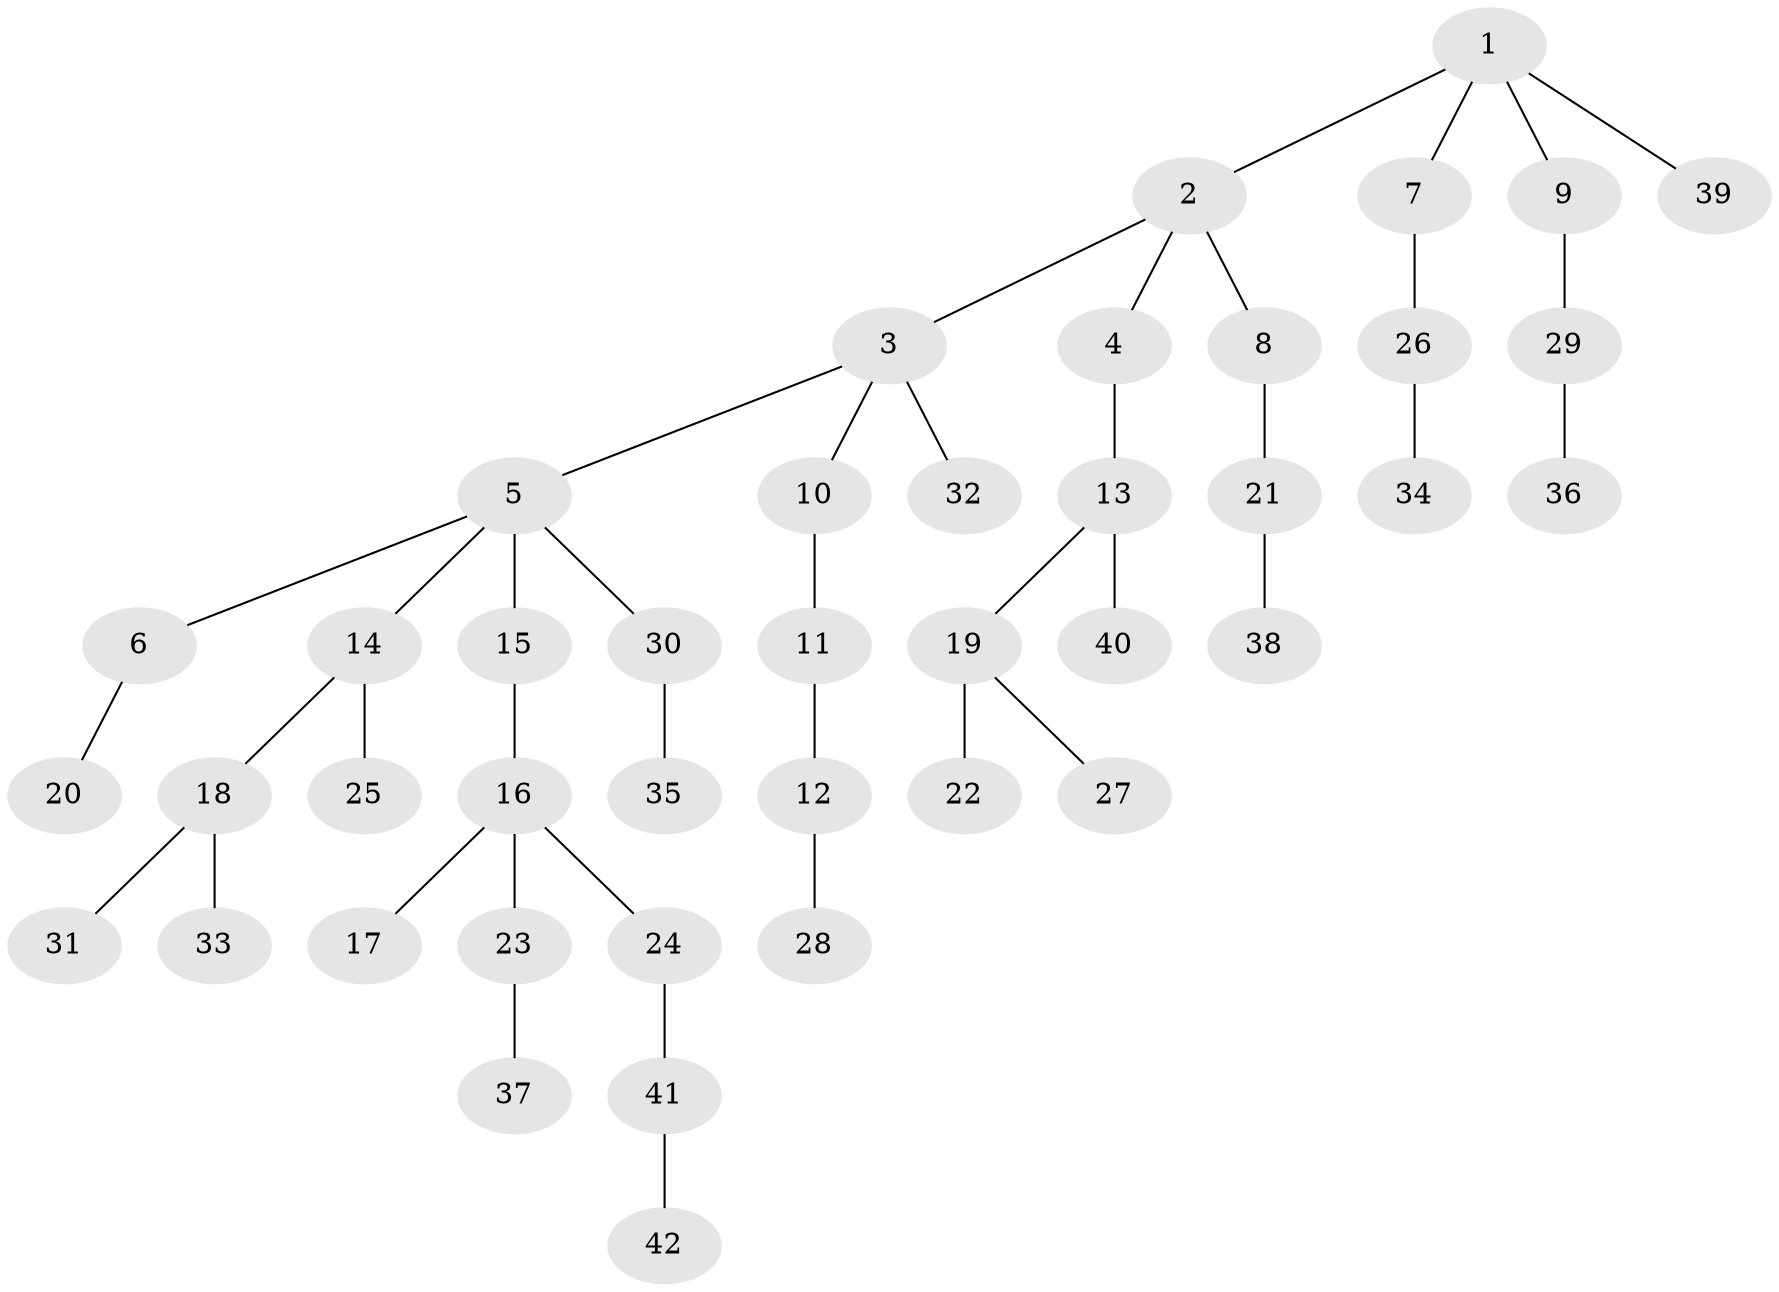 // original degree distribution, {5: 0.0847457627118644, 3: 0.1016949152542373, 2: 0.22033898305084745, 1: 0.5254237288135594, 4: 0.06779661016949153}
// Generated by graph-tools (version 1.1) at 2025/51/03/04/25 22:51:46]
// undirected, 42 vertices, 41 edges
graph export_dot {
  node [color=gray90,style=filled];
  1;
  2;
  3;
  4;
  5;
  6;
  7;
  8;
  9;
  10;
  11;
  12;
  13;
  14;
  15;
  16;
  17;
  18;
  19;
  20;
  21;
  22;
  23;
  24;
  25;
  26;
  27;
  28;
  29;
  30;
  31;
  32;
  33;
  34;
  35;
  36;
  37;
  38;
  39;
  40;
  41;
  42;
  1 -- 2 [weight=1.0];
  1 -- 7 [weight=1.0];
  1 -- 9 [weight=1.0];
  1 -- 39 [weight=1.0];
  2 -- 3 [weight=1.0];
  2 -- 4 [weight=1.0];
  2 -- 8 [weight=1.0];
  3 -- 5 [weight=1.0];
  3 -- 10 [weight=1.0];
  3 -- 32 [weight=1.0];
  4 -- 13 [weight=1.0];
  5 -- 6 [weight=1.0];
  5 -- 14 [weight=1.0];
  5 -- 15 [weight=1.0];
  5 -- 30 [weight=1.0];
  6 -- 20 [weight=1.0];
  7 -- 26 [weight=1.0];
  8 -- 21 [weight=1.0];
  9 -- 29 [weight=1.0];
  10 -- 11 [weight=1.0];
  11 -- 12 [weight=1.0];
  12 -- 28 [weight=1.0];
  13 -- 19 [weight=1.0];
  13 -- 40 [weight=1.0];
  14 -- 18 [weight=1.0];
  14 -- 25 [weight=1.0];
  15 -- 16 [weight=1.0];
  16 -- 17 [weight=1.0];
  16 -- 23 [weight=1.0];
  16 -- 24 [weight=1.0];
  18 -- 31 [weight=1.0];
  18 -- 33 [weight=1.0];
  19 -- 22 [weight=1.0];
  19 -- 27 [weight=1.0];
  21 -- 38 [weight=1.0];
  23 -- 37 [weight=1.0];
  24 -- 41 [weight=1.0];
  26 -- 34 [weight=1.0];
  29 -- 36 [weight=1.0];
  30 -- 35 [weight=1.0];
  41 -- 42 [weight=1.0];
}
